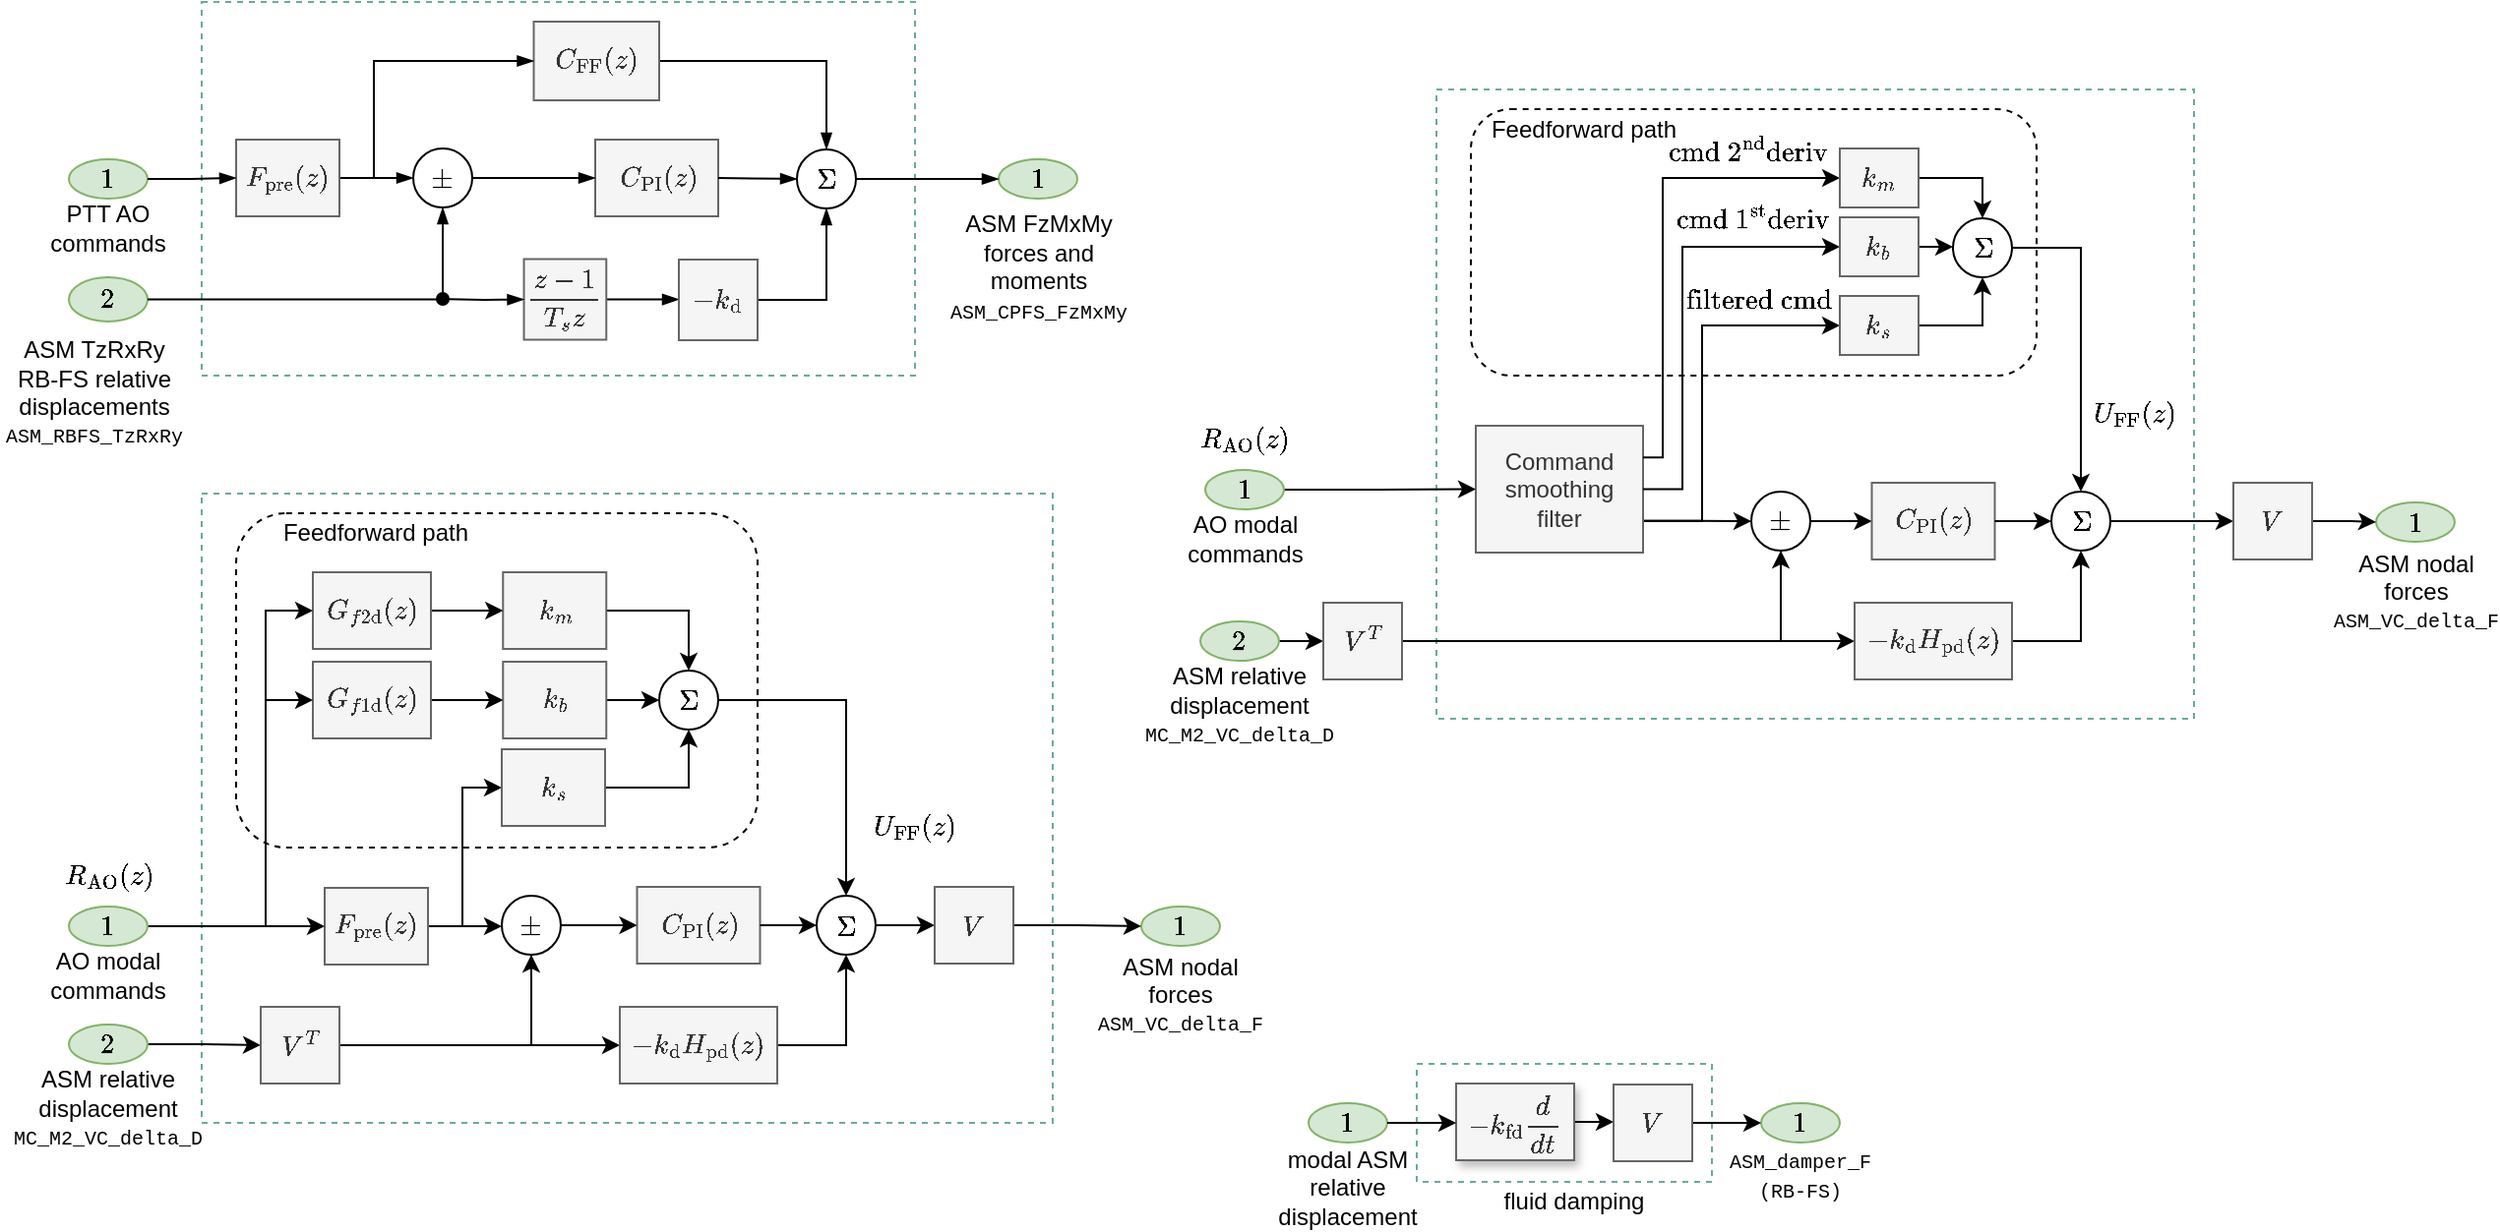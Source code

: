 <mxfile version="16.5.1" type="device"><diagram id="b-5mDJgQmqyxQbu0kHqd" name="Page-1"><mxGraphModel dx="772" dy="566" grid="1" gridSize="10" guides="1" tooltips="1" connect="1" arrows="1" fold="1" page="1" pageScale="1" pageWidth="1100" pageHeight="850" math="1" shadow="0"><root><mxCell id="0"/><mxCell id="1" parent="0"/><mxCell id="mQcq5tPUGiy0TzmkMme5-12" value="" style="rounded=0;whiteSpace=wrap;html=1;dashed=1;strokeColor=#67AB9F;" parent="1" vertex="1"><mxGeometry x="167.5" y="370" width="432.5" height="320" as="geometry"/></mxCell><mxCell id="mQcq5tPUGiy0TzmkMme5-60" value="" style="rounded=1;whiteSpace=wrap;html=1;shadow=0;dashed=1;" parent="1" vertex="1"><mxGeometry x="185" y="380" width="265" height="170" as="geometry"/></mxCell><mxCell id="hl00m3IwfSTUZaWkyXIX-9" value="" style="rounded=0;whiteSpace=wrap;html=1;dashed=1;strokeColor=#67AB9F;" parent="1" vertex="1"><mxGeometry x="785" y="660" width="150" height="60" as="geometry"/></mxCell><mxCell id="Zc-U8is03hyoIV5i8blA-57" value="" style="rounded=0;whiteSpace=wrap;html=1;dashed=1;strokeColor=#67AB9F;" parent="1" vertex="1"><mxGeometry x="167.5" y="120" width="362.5" height="190" as="geometry"/></mxCell><mxCell id="Zc-U8is03hyoIV5i8blA-12" value="$$C_\text{PI}(z)$$" style="rounded=0;whiteSpace=wrap;html=1;align=center;fillColor=#f5f5f5;strokeColor=#666666;fontColor=#333333;shadow=0;" parent="1" vertex="1"><mxGeometry x="367.5" y="190" width="62.5" height="39" as="geometry"/></mxCell><mxCell id="Zc-U8is03hyoIV5i8blA-16" style="edgeStyle=orthogonalEdgeStyle;rounded=0;orthogonalLoop=1;jettySize=auto;html=1;exitX=1;exitY=0.5;exitDx=0;exitDy=0;entryX=0.5;entryY=0;entryDx=0;entryDy=0;endArrow=blockThin;endFill=1;" parent="1" source="Zc-U8is03hyoIV5i8blA-13" target="Zc-U8is03hyoIV5i8blA-14" edge="1"><mxGeometry relative="1" as="geometry"/></mxCell><mxCell id="Zc-U8is03hyoIV5i8blA-13" value="$$C_\text{FF}(z)$$" style="rounded=0;whiteSpace=wrap;html=1;align=center;fillColor=#f5f5f5;strokeColor=#666666;fontColor=#333333;shadow=0;" parent="1" vertex="1"><mxGeometry x="336.25" y="130" width="63.75" height="40" as="geometry"/></mxCell><mxCell id="Zc-U8is03hyoIV5i8blA-14" value="$$\Sigma$$" style="ellipse;whiteSpace=wrap;html=1;aspect=fixed;" parent="1" vertex="1"><mxGeometry x="470" y="195" width="30" height="30" as="geometry"/></mxCell><mxCell id="Zc-U8is03hyoIV5i8blA-15" value="" style="endArrow=blockThin;html=1;exitX=1;exitY=0.5;exitDx=0;exitDy=0;entryX=0;entryY=0.5;entryDx=0;entryDy=0;endFill=1;" parent="1" source="Zc-U8is03hyoIV5i8blA-12" target="Zc-U8is03hyoIV5i8blA-14" edge="1"><mxGeometry width="50" height="50" relative="1" as="geometry"><mxPoint x="295" y="180" as="sourcePoint"/><mxPoint x="345" y="130" as="targetPoint"/></mxGeometry></mxCell><mxCell id="Zc-U8is03hyoIV5i8blA-18" style="edgeStyle=orthogonalEdgeStyle;rounded=0;orthogonalLoop=1;jettySize=auto;html=1;exitX=1;exitY=0.5;exitDx=0;exitDy=0;entryX=0;entryY=0.5;entryDx=0;entryDy=0;endArrow=blockThin;endFill=1;" parent="1" source="Zc-U8is03hyoIV5i8blA-47" target="Zc-U8is03hyoIV5i8blA-31" edge="1"><mxGeometry relative="1" as="geometry"/></mxCell><mxCell id="Zc-U8is03hyoIV5i8blA-24" style="edgeStyle=orthogonalEdgeStyle;rounded=0;orthogonalLoop=1;jettySize=auto;html=1;entryX=0;entryY=0.5;entryDx=0;entryDy=0;endArrow=blockThin;endFill=1;" parent="1" target="Zc-U8is03hyoIV5i8blA-13" edge="1"><mxGeometry relative="1" as="geometry"><mxPoint x="255" y="210" as="sourcePoint"/><Array as="points"><mxPoint x="255" y="150"/></Array></mxGeometry></mxCell><mxCell id="Zc-U8is03hyoIV5i8blA-54" style="edgeStyle=orthogonalEdgeStyle;rounded=0;orthogonalLoop=1;jettySize=auto;html=1;entryX=0;entryY=0.5;entryDx=0;entryDy=0;" parent="1" source="Zc-U8is03hyoIV5i8blA-20" target="Zc-U8is03hyoIV5i8blA-51" edge="1"><mxGeometry relative="1" as="geometry"/></mxCell><mxCell id="Zc-U8is03hyoIV5i8blA-20" value="$$-k_{\text{fd}}\frac{d}{dt}$$" style="rounded=0;whiteSpace=wrap;html=1;align=center;fillColor=#f5f5f5;strokeColor=#666666;fontColor=#333333;shadow=1;" parent="1" vertex="1"><mxGeometry x="805" y="670" width="60" height="39" as="geometry"/></mxCell><mxCell id="Zc-U8is03hyoIV5i8blA-28" value="" style="group" parent="1" vertex="1" connectable="0"><mxGeometry x="95" y="200" width="50" height="45" as="geometry"/></mxCell><mxCell id="Zc-U8is03hyoIV5i8blA-17" value="$$1$$" style="ellipse;whiteSpace=wrap;html=1;fillColor=#d5e8d4;strokeColor=#82b366;" parent="Zc-U8is03hyoIV5i8blA-28" vertex="1"><mxGeometry x="5" width="40" height="20" as="geometry"/></mxCell><mxCell id="Zc-U8is03hyoIV5i8blA-27" value="PTT AO commands" style="text;html=1;strokeColor=none;fillColor=none;align=center;verticalAlign=middle;whiteSpace=wrap;rounded=0;" parent="Zc-U8is03hyoIV5i8blA-28" vertex="1"><mxGeometry x="-15" y="25" width="80" height="20" as="geometry"/></mxCell><mxCell id="Zc-U8is03hyoIV5i8blA-32" value="" style="edgeStyle=orthogonalEdgeStyle;rounded=0;orthogonalLoop=1;jettySize=auto;html=1;endArrow=blockThin;endFill=1;" parent="1" source="Zc-U8is03hyoIV5i8blA-31" target="Zc-U8is03hyoIV5i8blA-12" edge="1"><mxGeometry relative="1" as="geometry"/></mxCell><mxCell id="Zc-U8is03hyoIV5i8blA-31" value="$$\pm$$" style="ellipse;whiteSpace=wrap;html=1;aspect=fixed;" parent="1" vertex="1"><mxGeometry x="275" y="194.5" width="30" height="30" as="geometry"/></mxCell><mxCell id="Zc-U8is03hyoIV5i8blA-38" value="" style="group" parent="1" vertex="1" connectable="0"><mxGeometry x="95" y="260" width="66" height="90" as="geometry"/></mxCell><mxCell id="Zc-U8is03hyoIV5i8blA-19" value="$$2$$" style="ellipse;whiteSpace=wrap;html=1;fillColor=#d5e8d4;strokeColor=#82b366;" parent="Zc-U8is03hyoIV5i8blA-38" vertex="1"><mxGeometry x="5" width="40" height="22.5" as="geometry"/></mxCell><mxCell id="Zc-U8is03hyoIV5i8blA-30" value="ASM TzRxRy RB-FS relative displacements&lt;br&gt;&lt;font face=&quot;courier new&quot;&gt;&lt;span style=&quot;font-size: 10px&quot;&gt;ASM_RBFS_TzRxRy&lt;/span&gt;&lt;/font&gt;" style="text;html=1;strokeColor=none;fillColor=none;align=center;verticalAlign=middle;whiteSpace=wrap;rounded=0;" parent="Zc-U8is03hyoIV5i8blA-38" vertex="1"><mxGeometry x="-30" y="28.69" width="96" height="61.31" as="geometry"/></mxCell><mxCell id="Zc-U8is03hyoIV5i8blA-39" value="" style="group" parent="1" vertex="1" connectable="0"><mxGeometry x="567.5" y="200" width="70" height="60" as="geometry"/></mxCell><mxCell id="Zc-U8is03hyoIV5i8blA-40" value="$$1$$" style="ellipse;whiteSpace=wrap;html=1;fillColor=#d5e8d4;strokeColor=#82b366;" parent="Zc-U8is03hyoIV5i8blA-39" vertex="1"><mxGeometry x="5" width="40" height="20" as="geometry"/></mxCell><mxCell id="Zc-U8is03hyoIV5i8blA-41" value="ASM FzMxMy forces and moments&lt;br&gt;&lt;span style=&quot;font-family: &amp;#34;courier new&amp;#34; ; font-size: 10px&quot;&gt;ASM_CPFS_FzMxMy&lt;br&gt;&lt;/span&gt;" style="text;html=1;strokeColor=none;fillColor=none;align=center;verticalAlign=middle;whiteSpace=wrap;rounded=0;" parent="Zc-U8is03hyoIV5i8blA-39" vertex="1"><mxGeometry x="-10" y="40" width="70" height="30" as="geometry"/></mxCell><mxCell id="Zc-U8is03hyoIV5i8blA-42" value="" style="group" parent="1" vertex="1" connectable="0"><mxGeometry x="955" y="680" width="50" height="45.5" as="geometry"/></mxCell><mxCell id="Zc-U8is03hyoIV5i8blA-43" value="$$1$$" style="ellipse;whiteSpace=wrap;html=1;fillColor=#d5e8d4;strokeColor=#82b366;" parent="Zc-U8is03hyoIV5i8blA-42" vertex="1"><mxGeometry x="5" width="40" height="20" as="geometry"/></mxCell><mxCell id="Zc-U8is03hyoIV5i8blA-44" value="&lt;span style=&quot;font-family: &amp;#34;courier new&amp;#34; ; font-size: 10px&quot;&gt;ASM_damper_F&lt;br&gt;(RB-FS)&lt;/span&gt;" style="text;html=1;strokeColor=none;fillColor=none;align=center;verticalAlign=middle;whiteSpace=wrap;rounded=0;" parent="Zc-U8is03hyoIV5i8blA-42" vertex="1"><mxGeometry y="25.5" width="50" height="20" as="geometry"/></mxCell><mxCell id="Zc-U8is03hyoIV5i8blA-47" value="$$F_\text{pre}(z)$$" style="rounded=0;whiteSpace=wrap;html=1;align=center;fillColor=#f5f5f5;strokeColor=#666666;fontColor=#333333;" parent="1" vertex="1"><mxGeometry x="185" y="190" width="52.5" height="39" as="geometry"/></mxCell><mxCell id="Zc-U8is03hyoIV5i8blA-48" style="edgeStyle=orthogonalEdgeStyle;rounded=0;orthogonalLoop=1;jettySize=auto;html=1;exitX=1;exitY=0.5;exitDx=0;exitDy=0;entryX=0;entryY=0.5;entryDx=0;entryDy=0;endArrow=blockThin;endFill=1;" parent="1" source="Zc-U8is03hyoIV5i8blA-17" target="Zc-U8is03hyoIV5i8blA-47" edge="1"><mxGeometry relative="1" as="geometry"><mxPoint x="170" y="210" as="sourcePoint"/><mxPoint x="275" y="209.5" as="targetPoint"/></mxGeometry></mxCell><mxCell id="Zc-U8is03hyoIV5i8blA-53" style="edgeStyle=orthogonalEdgeStyle;rounded=0;orthogonalLoop=1;jettySize=auto;html=1;entryX=0;entryY=0.5;entryDx=0;entryDy=0;exitX=1;exitY=0.5;exitDx=0;exitDy=0;endArrow=blockThin;endFill=1;" parent="1" source="Zc-U8is03hyoIV5i8blA-14" target="Zc-U8is03hyoIV5i8blA-40" edge="1"><mxGeometry relative="1" as="geometry"><mxPoint x="530" y="209.5" as="sourcePoint"/></mxGeometry></mxCell><mxCell id="Zc-U8is03hyoIV5i8blA-55" style="edgeStyle=orthogonalEdgeStyle;rounded=0;orthogonalLoop=1;jettySize=auto;html=1;exitX=1;exitY=0.5;exitDx=0;exitDy=0;entryX=0;entryY=0.5;entryDx=0;entryDy=0;" parent="1" source="Zc-U8is03hyoIV5i8blA-51" target="Zc-U8is03hyoIV5i8blA-43" edge="1"><mxGeometry relative="1" as="geometry"/></mxCell><mxCell id="Zc-U8is03hyoIV5i8blA-51" value="$$V$$" style="rounded=0;whiteSpace=wrap;html=1;align=center;fillColor=#f5f5f5;strokeColor=#666666;fontColor=#333333;" parent="1" vertex="1"><mxGeometry x="885" y="670.5" width="40" height="39" as="geometry"/></mxCell><mxCell id="Zc-U8is03hyoIV5i8blA-56" value="fluid damping" style="text;html=1;strokeColor=none;fillColor=none;align=center;verticalAlign=middle;whiteSpace=wrap;rounded=0;" parent="1" vertex="1"><mxGeometry x="825" y="720" width="80" height="20" as="geometry"/></mxCell><mxCell id="hl00m3IwfSTUZaWkyXIX-11" value="" style="group" parent="1" vertex="1" connectable="0"><mxGeometry x="725" y="680" width="65" height="60" as="geometry"/></mxCell><mxCell id="hl00m3IwfSTUZaWkyXIX-12" value="$$1$$" style="ellipse;whiteSpace=wrap;html=1;fillColor=#d5e8d4;strokeColor=#82b366;" parent="hl00m3IwfSTUZaWkyXIX-11" vertex="1"><mxGeometry x="5" width="40" height="20" as="geometry"/></mxCell><mxCell id="hl00m3IwfSTUZaWkyXIX-13" value="modal ASM relative displacement" style="text;html=1;strokeColor=none;fillColor=none;align=center;verticalAlign=middle;whiteSpace=wrap;rounded=0;" parent="hl00m3IwfSTUZaWkyXIX-11" vertex="1"><mxGeometry x="-15" y="25.5" width="80" height="34.5" as="geometry"/></mxCell><mxCell id="hl00m3IwfSTUZaWkyXIX-14" style="edgeStyle=orthogonalEdgeStyle;rounded=0;orthogonalLoop=1;jettySize=auto;html=1;exitX=1;exitY=0.5;exitDx=0;exitDy=0;entryX=0;entryY=0.5;entryDx=0;entryDy=0;" parent="1" source="hl00m3IwfSTUZaWkyXIX-12" target="Zc-U8is03hyoIV5i8blA-20" edge="1"><mxGeometry relative="1" as="geometry"/></mxCell><mxCell id="mQcq5tPUGiy0TzmkMme5-3" style="edgeStyle=orthogonalEdgeStyle;rounded=0;orthogonalLoop=1;jettySize=auto;html=1;entryX=0.5;entryY=1;entryDx=0;entryDy=0;endArrow=blockThin;endFill=1;" parent="1" source="Zc-U8is03hyoIV5i8blA-19" target="Zc-U8is03hyoIV5i8blA-31" edge="1"><mxGeometry relative="1" as="geometry"><mxPoint x="237.5" y="270.5" as="sourcePoint"/></mxGeometry></mxCell><mxCell id="mQcq5tPUGiy0TzmkMme5-6" style="edgeStyle=orthogonalEdgeStyle;rounded=0;orthogonalLoop=1;jettySize=auto;html=1;entryX=0.5;entryY=1;entryDx=0;entryDy=0;endArrow=blockThin;endFill=1;exitX=1;exitY=0.5;exitDx=0;exitDy=0;" parent="1" source="xa5ZzRYlN9V8w01FmXzv-3" target="Zc-U8is03hyoIV5i8blA-14" edge="1"><mxGeometry relative="1" as="geometry"><mxPoint x="430" y="271" as="sourcePoint"/></mxGeometry></mxCell><mxCell id="xa5ZzRYlN9V8w01FmXzv-6" style="edgeStyle=orthogonalEdgeStyle;rounded=0;orthogonalLoop=1;jettySize=auto;html=1;exitX=1;exitY=0.5;exitDx=0;exitDy=0;entryX=0;entryY=0.5;entryDx=0;entryDy=0;endArrow=blockThin;endFill=1;" parent="1" source="mQcq5tPUGiy0TzmkMme5-9" target="xa5ZzRYlN9V8w01FmXzv-3" edge="1"><mxGeometry relative="1" as="geometry"/></mxCell><mxCell id="mQcq5tPUGiy0TzmkMme5-9" value="$$\frac{z-1}{T_{s}z}$$" style="rounded=0;whiteSpace=wrap;html=1;align=center;fillColor=#f5f5f5;strokeColor=#666666;fontColor=#333333;" parent="1" vertex="1"><mxGeometry x="331.26" y="250.75" width="41.87" height="41" as="geometry"/></mxCell><mxCell id="mQcq5tPUGiy0TzmkMme5-13" value="$$C_\text{PI}(z)$$" style="rounded=0;whiteSpace=wrap;html=1;align=center;fillColor=#f5f5f5;strokeColor=#666666;fontColor=#333333;shadow=0;" parent="1" vertex="1"><mxGeometry x="388.75" y="570" width="62.5" height="39" as="geometry"/></mxCell><mxCell id="mQcq5tPUGiy0TzmkMme5-14" style="edgeStyle=orthogonalEdgeStyle;rounded=0;orthogonalLoop=1;jettySize=auto;html=1;exitX=1;exitY=0.5;exitDx=0;exitDy=0;entryX=0.5;entryY=1;entryDx=0;entryDy=0;" parent="1" source="mQcq5tPUGiy0TzmkMme5-44" target="mQcq5tPUGiy0TzmkMme5-42" edge="1"><mxGeometry relative="1" as="geometry"><mxPoint x="365" y="530" as="sourcePoint"/></mxGeometry></mxCell><mxCell id="mQcq5tPUGiy0TzmkMme5-16" value="" style="edgeStyle=orthogonalEdgeStyle;rounded=0;orthogonalLoop=1;jettySize=auto;html=1;" parent="1" source="mQcq5tPUGiy0TzmkMme5-17" target="mQcq5tPUGiy0TzmkMme5-37" edge="1"><mxGeometry relative="1" as="geometry"/></mxCell><mxCell id="mQcq5tPUGiy0TzmkMme5-17" value="$$\Sigma$$" style="ellipse;whiteSpace=wrap;html=1;aspect=fixed;" parent="1" vertex="1"><mxGeometry x="480" y="574.5" width="30" height="30" as="geometry"/></mxCell><mxCell id="mQcq5tPUGiy0TzmkMme5-18" value="" style="endArrow=classic;html=1;exitX=1;exitY=0.5;exitDx=0;exitDy=0;entryX=0;entryY=0.5;entryDx=0;entryDy=0;" parent="1" source="mQcq5tPUGiy0TzmkMme5-13" target="mQcq5tPUGiy0TzmkMme5-17" edge="1"><mxGeometry width="50" height="50" relative="1" as="geometry"><mxPoint x="295" y="560" as="sourcePoint"/><mxPoint x="345" y="510" as="targetPoint"/></mxGeometry></mxCell><mxCell id="mQcq5tPUGiy0TzmkMme5-19" style="edgeStyle=orthogonalEdgeStyle;rounded=0;orthogonalLoop=1;jettySize=auto;html=1;exitX=1;exitY=0.5;exitDx=0;exitDy=0;entryX=0;entryY=0.5;entryDx=0;entryDy=0;" parent="1" source="mQcq5tPUGiy0TzmkMme5-34" target="mQcq5tPUGiy0TzmkMme5-27" edge="1"><mxGeometry relative="1" as="geometry"/></mxCell><mxCell id="mQcq5tPUGiy0TzmkMme5-21" style="edgeStyle=orthogonalEdgeStyle;rounded=0;orthogonalLoop=1;jettySize=auto;html=1;exitX=1;exitY=0.5;exitDx=0;exitDy=0;entryX=0;entryY=0.5;entryDx=0;entryDy=0;" parent="1" source="mQcq5tPUGiy0TzmkMme5-29" target="mQcq5tPUGiy0TzmkMme5-39" edge="1"><mxGeometry relative="1" as="geometry"><mxPoint x="290" y="671" as="sourcePoint"/><mxPoint x="187.5" y="650" as="targetPoint"/></mxGeometry></mxCell><mxCell id="mQcq5tPUGiy0TzmkMme5-25" value="" style="edgeStyle=orthogonalEdgeStyle;rounded=0;orthogonalLoop=1;jettySize=auto;html=1;" parent="1" source="mQcq5tPUGiy0TzmkMme5-27" target="mQcq5tPUGiy0TzmkMme5-13" edge="1"><mxGeometry relative="1" as="geometry"/></mxCell><mxCell id="mQcq5tPUGiy0TzmkMme5-26" style="edgeStyle=orthogonalEdgeStyle;rounded=0;orthogonalLoop=1;jettySize=auto;html=1;entryX=0;entryY=0.5;entryDx=0;entryDy=0;exitX=0.5;exitY=1;exitDx=0;exitDy=0;" parent="1" source="mQcq5tPUGiy0TzmkMme5-27" target="mQcq5tPUGiy0TzmkMme5-41" edge="1"><mxGeometry relative="1" as="geometry"><mxPoint x="290.5" y="651" as="sourcePoint"/></mxGeometry></mxCell><mxCell id="mQcq5tPUGiy0TzmkMme5-27" value="$$\pm$$" style="ellipse;whiteSpace=wrap;html=1;aspect=fixed;" parent="1" vertex="1"><mxGeometry x="320" y="574.5" width="30" height="30" as="geometry"/></mxCell><mxCell id="mQcq5tPUGiy0TzmkMme5-28" value="" style="group" parent="1" vertex="1" connectable="0"><mxGeometry x="95" y="640" width="65" height="60" as="geometry"/></mxCell><mxCell id="mQcq5tPUGiy0TzmkMme5-29" value="$$2$$" style="ellipse;whiteSpace=wrap;html=1;fillColor=#d5e8d4;strokeColor=#82b366;" parent="mQcq5tPUGiy0TzmkMme5-28" vertex="1"><mxGeometry x="5" width="40" height="20" as="geometry"/></mxCell><mxCell id="mQcq5tPUGiy0TzmkMme5-30" value="ASM relative displacement&lt;br&gt;&lt;font face=&quot;courier new&quot;&gt;&lt;span style=&quot;font-size: 10px&quot;&gt;MC_M2_VC_delta_D&lt;/span&gt;&lt;/font&gt;" style="text;html=1;strokeColor=none;fillColor=none;align=center;verticalAlign=middle;whiteSpace=wrap;rounded=0;" parent="mQcq5tPUGiy0TzmkMme5-28" vertex="1"><mxGeometry x="-15" y="25.5" width="80" height="34.5" as="geometry"/></mxCell><mxCell id="mQcq5tPUGiy0TzmkMme5-31" value="" style="group" parent="1" vertex="1" connectable="0"><mxGeometry x="640" y="580" width="50" height="60" as="geometry"/></mxCell><mxCell id="mQcq5tPUGiy0TzmkMme5-32" value="$$1$$" style="ellipse;whiteSpace=wrap;html=1;fillColor=#d5e8d4;strokeColor=#82b366;" parent="mQcq5tPUGiy0TzmkMme5-31" vertex="1"><mxGeometry x="5" width="40" height="20" as="geometry"/></mxCell><mxCell id="mQcq5tPUGiy0TzmkMme5-33" value="ASM nodal forces&lt;br&gt;&lt;span style=&quot;font-family: &amp;#34;courier new&amp;#34; ; font-size: 10px&quot;&gt;ASM_VC_delta_F&lt;br&gt;&lt;/span&gt;" style="text;html=1;strokeColor=none;fillColor=none;align=center;verticalAlign=middle;whiteSpace=wrap;rounded=0;" parent="mQcq5tPUGiy0TzmkMme5-31" vertex="1"><mxGeometry y="30" width="50" height="30" as="geometry"/></mxCell><mxCell id="mQcq5tPUGiy0TzmkMme5-61" style="edgeStyle=orthogonalEdgeStyle;rounded=0;orthogonalLoop=1;jettySize=auto;html=1;exitX=1;exitY=0.5;exitDx=0;exitDy=0;entryX=0;entryY=0.5;entryDx=0;entryDy=0;" parent="1" source="mQcq5tPUGiy0TzmkMme5-34" target="mQcq5tPUGiy0TzmkMme5-44" edge="1"><mxGeometry relative="1" as="geometry"><Array as="points"><mxPoint x="300" y="590"/><mxPoint x="300" y="520"/></Array></mxGeometry></mxCell><mxCell id="mQcq5tPUGiy0TzmkMme5-34" value="$$F_\text{pre}(z)$$" style="rounded=0;whiteSpace=wrap;html=1;align=center;fillColor=#f5f5f5;strokeColor=#666666;fontColor=#333333;" parent="1" vertex="1"><mxGeometry x="230" y="570.5" width="52.5" height="39" as="geometry"/></mxCell><mxCell id="mQcq5tPUGiy0TzmkMme5-35" style="edgeStyle=orthogonalEdgeStyle;rounded=0;orthogonalLoop=1;jettySize=auto;html=1;exitX=1;exitY=0.5;exitDx=0;exitDy=0;entryX=0;entryY=0.5;entryDx=0;entryDy=0;" parent="1" source="mQcq5tPUGiy0TzmkMme5-23" target="mQcq5tPUGiy0TzmkMme5-34" edge="1"><mxGeometry relative="1" as="geometry"><mxPoint x="170" y="590" as="sourcePoint"/><mxPoint x="275" y="589.5" as="targetPoint"/></mxGeometry></mxCell><mxCell id="mQcq5tPUGiy0TzmkMme5-36" style="edgeStyle=orthogonalEdgeStyle;rounded=0;orthogonalLoop=1;jettySize=auto;html=1;entryX=0;entryY=0.5;entryDx=0;entryDy=0;" parent="1" source="mQcq5tPUGiy0TzmkMme5-37" target="mQcq5tPUGiy0TzmkMme5-32" edge="1"><mxGeometry relative="1" as="geometry"/></mxCell><mxCell id="mQcq5tPUGiy0TzmkMme5-37" value="$$V$$" style="rounded=0;whiteSpace=wrap;html=1;align=center;fillColor=#f5f5f5;strokeColor=#666666;fontColor=#333333;" parent="1" vertex="1"><mxGeometry x="540" y="570" width="40" height="39" as="geometry"/></mxCell><mxCell id="mQcq5tPUGiy0TzmkMme5-38" style="edgeStyle=orthogonalEdgeStyle;rounded=0;orthogonalLoop=1;jettySize=auto;html=1;exitX=1;exitY=0.5;exitDx=0;exitDy=0;entryX=0.5;entryY=1;entryDx=0;entryDy=0;" parent="1" source="mQcq5tPUGiy0TzmkMme5-39" target="mQcq5tPUGiy0TzmkMme5-27" edge="1"><mxGeometry relative="1" as="geometry"/></mxCell><mxCell id="mQcq5tPUGiy0TzmkMme5-39" value="$$V^T$$" style="rounded=0;whiteSpace=wrap;html=1;align=center;fillColor=#f5f5f5;strokeColor=#666666;fontColor=#333333;" parent="1" vertex="1"><mxGeometry x="197.5" y="631" width="40" height="39" as="geometry"/></mxCell><mxCell id="mQcq5tPUGiy0TzmkMme5-40" style="edgeStyle=orthogonalEdgeStyle;rounded=0;orthogonalLoop=1;jettySize=auto;html=1;exitX=1;exitY=0.5;exitDx=0;exitDy=0;entryX=0.5;entryY=1;entryDx=0;entryDy=0;" parent="1" source="mQcq5tPUGiy0TzmkMme5-41" target="mQcq5tPUGiy0TzmkMme5-17" edge="1"><mxGeometry relative="1" as="geometry"><mxPoint x="395" y="649.5" as="sourcePoint"/></mxGeometry></mxCell><mxCell id="mQcq5tPUGiy0TzmkMme5-41" value="$$-k_{\text{d}}H_\text{pd}(z)$$" style="rounded=0;whiteSpace=wrap;html=1;align=center;fillColor=#f5f5f5;strokeColor=#666666;fontColor=#333333;" parent="1" vertex="1"><mxGeometry x="380" y="631" width="80" height="39" as="geometry"/></mxCell><mxCell id="mQcq5tPUGiy0TzmkMme5-54" style="edgeStyle=orthogonalEdgeStyle;rounded=0;orthogonalLoop=1;jettySize=auto;html=1;exitX=1;exitY=0.5;exitDx=0;exitDy=0;entryX=0.5;entryY=0;entryDx=0;entryDy=0;" parent="1" source="mQcq5tPUGiy0TzmkMme5-42" target="mQcq5tPUGiy0TzmkMme5-17" edge="1"><mxGeometry relative="1" as="geometry"/></mxCell><mxCell id="mQcq5tPUGiy0TzmkMme5-42" value="$$\Sigma$$" style="ellipse;whiteSpace=wrap;html=1;aspect=fixed;" parent="1" vertex="1"><mxGeometry x="400" y="460" width="30" height="30" as="geometry"/></mxCell><mxCell id="mQcq5tPUGiy0TzmkMme5-44" value="$$k_s$$" style="rounded=0;whiteSpace=wrap;html=1;align=center;fillColor=#f5f5f5;strokeColor=#666666;fontColor=#333333;" parent="1" vertex="1"><mxGeometry x="320" y="500" width="52.5" height="39" as="geometry"/></mxCell><mxCell id="mQcq5tPUGiy0TzmkMme5-50" style="edgeStyle=orthogonalEdgeStyle;rounded=0;orthogonalLoop=1;jettySize=auto;html=1;exitX=1;exitY=0.5;exitDx=0;exitDy=0;" parent="1" source="mQcq5tPUGiy0TzmkMme5-46" target="mQcq5tPUGiy0TzmkMme5-42" edge="1"><mxGeometry relative="1" as="geometry"/></mxCell><mxCell id="mQcq5tPUGiy0TzmkMme5-46" value="$$k_b$$" style="rounded=0;whiteSpace=wrap;html=1;align=center;fillColor=#f5f5f5;strokeColor=#666666;fontColor=#333333;" parent="1" vertex="1"><mxGeometry x="320.63" y="455.5" width="52.5" height="39" as="geometry"/></mxCell><mxCell id="mQcq5tPUGiy0TzmkMme5-51" style="edgeStyle=orthogonalEdgeStyle;rounded=0;orthogonalLoop=1;jettySize=auto;html=1;exitX=1;exitY=0.5;exitDx=0;exitDy=0;entryX=0.5;entryY=0;entryDx=0;entryDy=0;" parent="1" source="mQcq5tPUGiy0TzmkMme5-47" target="mQcq5tPUGiy0TzmkMme5-42" edge="1"><mxGeometry relative="1" as="geometry"/></mxCell><mxCell id="mQcq5tPUGiy0TzmkMme5-47" value="$$k_m$$" style="rounded=0;whiteSpace=wrap;html=1;align=center;fillColor=#f5f5f5;strokeColor=#666666;fontColor=#333333;" parent="1" vertex="1"><mxGeometry x="320.63" y="410" width="52.5" height="39" as="geometry"/></mxCell><mxCell id="mQcq5tPUGiy0TzmkMme5-59" style="edgeStyle=orthogonalEdgeStyle;rounded=0;orthogonalLoop=1;jettySize=auto;html=1;exitX=1;exitY=0.5;exitDx=0;exitDy=0;entryX=0;entryY=0.5;entryDx=0;entryDy=0;" parent="1" source="mQcq5tPUGiy0TzmkMme5-48" target="mQcq5tPUGiy0TzmkMme5-47" edge="1"><mxGeometry relative="1" as="geometry"/></mxCell><mxCell id="mQcq5tPUGiy0TzmkMme5-48" value="$$G_{f\text{2d}}(z)$$" style="rounded=0;whiteSpace=wrap;html=1;align=center;fillColor=#f5f5f5;strokeColor=#666666;fontColor=#333333;" parent="1" vertex="1"><mxGeometry x="224" y="410" width="60" height="39" as="geometry"/></mxCell><mxCell id="mQcq5tPUGiy0TzmkMme5-52" style="edgeStyle=orthogonalEdgeStyle;rounded=0;orthogonalLoop=1;jettySize=auto;html=1;exitX=1;exitY=0.5;exitDx=0;exitDy=0;entryX=0;entryY=0.5;entryDx=0;entryDy=0;" parent="1" source="mQcq5tPUGiy0TzmkMme5-49" target="mQcq5tPUGiy0TzmkMme5-46" edge="1"><mxGeometry relative="1" as="geometry"/></mxCell><mxCell id="mQcq5tPUGiy0TzmkMme5-49" value="$$G_{f\text{1d}}(z)$$" style="rounded=0;whiteSpace=wrap;html=1;align=center;fillColor=#f5f5f5;strokeColor=#666666;fontColor=#333333;" parent="1" vertex="1"><mxGeometry x="224" y="455.5" width="60" height="39" as="geometry"/></mxCell><mxCell id="mQcq5tPUGiy0TzmkMme5-55" style="edgeStyle=orthogonalEdgeStyle;rounded=0;orthogonalLoop=1;jettySize=auto;html=1;exitX=1;exitY=0.5;exitDx=0;exitDy=0;entryX=0;entryY=0.5;entryDx=0;entryDy=0;" parent="1" source="mQcq5tPUGiy0TzmkMme5-23" target="mQcq5tPUGiy0TzmkMme5-48" edge="1"><mxGeometry relative="1" as="geometry"><Array as="points"><mxPoint x="200" y="590"/><mxPoint x="200" y="430"/></Array></mxGeometry></mxCell><mxCell id="mQcq5tPUGiy0TzmkMme5-56" style="edgeStyle=orthogonalEdgeStyle;rounded=0;orthogonalLoop=1;jettySize=auto;html=1;exitX=1;exitY=0.5;exitDx=0;exitDy=0;entryX=0;entryY=0.5;entryDx=0;entryDy=0;" parent="1" source="mQcq5tPUGiy0TzmkMme5-23" target="mQcq5tPUGiy0TzmkMme5-49" edge="1"><mxGeometry relative="1" as="geometry"><Array as="points"><mxPoint x="200" y="590"/><mxPoint x="200" y="475"/></Array></mxGeometry></mxCell><mxCell id="mQcq5tPUGiy0TzmkMme5-62" value="Feedforward path" style="text;html=1;strokeColor=none;fillColor=none;align=center;verticalAlign=middle;whiteSpace=wrap;rounded=0;shadow=0;dashed=1;" parent="1" vertex="1"><mxGeometry x="201.25" y="380" width="110" height="20" as="geometry"/></mxCell><mxCell id="mQcq5tPUGiy0TzmkMme5-64" value="" style="group" parent="1" vertex="1" connectable="0"><mxGeometry x="92.5" y="554.5" width="55" height="70.5" as="geometry"/></mxCell><mxCell id="mQcq5tPUGiy0TzmkMme5-22" value="" style="group" parent="mQcq5tPUGiy0TzmkMme5-64" vertex="1" connectable="0"><mxGeometry x="2.5" y="25.5" width="50" height="45" as="geometry"/></mxCell><mxCell id="mQcq5tPUGiy0TzmkMme5-23" value="$$1$$" style="ellipse;whiteSpace=wrap;html=1;fillColor=#d5e8d4;strokeColor=#82b366;" parent="mQcq5tPUGiy0TzmkMme5-22" vertex="1"><mxGeometry x="5" width="40" height="20" as="geometry"/></mxCell><mxCell id="mQcq5tPUGiy0TzmkMme5-24" value="AO modal commands&lt;br&gt;" style="text;html=1;strokeColor=none;fillColor=none;align=center;verticalAlign=middle;whiteSpace=wrap;rounded=0;" parent="mQcq5tPUGiy0TzmkMme5-22" vertex="1"><mxGeometry x="-15" y="25" width="80" height="20" as="geometry"/></mxCell><mxCell id="mQcq5tPUGiy0TzmkMme5-63" value="$$R_\text{AO}(z)$$" style="text;html=1;strokeColor=none;fillColor=none;align=center;verticalAlign=middle;whiteSpace=wrap;rounded=0;shadow=0;dashed=1;" parent="mQcq5tPUGiy0TzmkMme5-64" vertex="1"><mxGeometry width="55" height="20" as="geometry"/></mxCell><mxCell id="mQcq5tPUGiy0TzmkMme5-65" value="$$U_\text{FF}(z)$$" style="text;html=1;strokeColor=none;fillColor=none;align=center;verticalAlign=middle;whiteSpace=wrap;rounded=0;shadow=0;dashed=1;" parent="1" vertex="1"><mxGeometry x="500" y="530" width="60" height="20" as="geometry"/></mxCell><mxCell id="Iv5WlH7wgBzSyEXtCwrb-1" value="" style="rounded=0;whiteSpace=wrap;html=1;dashed=1;strokeColor=#67AB9F;" parent="1" vertex="1"><mxGeometry x="795" y="164.5" width="385" height="320" as="geometry"/></mxCell><mxCell id="Iv5WlH7wgBzSyEXtCwrb-2" value="" style="rounded=1;whiteSpace=wrap;html=1;shadow=0;dashed=1;" parent="1" vertex="1"><mxGeometry x="812.5" y="174.5" width="287.5" height="135.5" as="geometry"/></mxCell><mxCell id="Iv5WlH7wgBzSyEXtCwrb-3" value="$$C_\text{PI}(z)$$" style="rounded=0;whiteSpace=wrap;html=1;align=center;fillColor=#f5f5f5;strokeColor=#666666;fontColor=#333333;shadow=0;" parent="1" vertex="1"><mxGeometry x="1016.25" y="364.5" width="62.5" height="39" as="geometry"/></mxCell><mxCell id="Iv5WlH7wgBzSyEXtCwrb-4" style="edgeStyle=orthogonalEdgeStyle;rounded=0;orthogonalLoop=1;jettySize=auto;html=1;exitX=1;exitY=0.5;exitDx=0;exitDy=0;entryX=0.5;entryY=1;entryDx=0;entryDy=0;" parent="1" source="Iv5WlH7wgBzSyEXtCwrb-30" target="Iv5WlH7wgBzSyEXtCwrb-29" edge="1"><mxGeometry relative="1" as="geometry"><mxPoint x="1023.75" y="299.5" as="sourcePoint"/></mxGeometry></mxCell><mxCell id="Iv5WlH7wgBzSyEXtCwrb-5" value="" style="edgeStyle=orthogonalEdgeStyle;rounded=0;orthogonalLoop=1;jettySize=auto;html=1;" parent="1" source="Iv5WlH7wgBzSyEXtCwrb-6" target="Iv5WlH7wgBzSyEXtCwrb-23" edge="1"><mxGeometry relative="1" as="geometry"/></mxCell><mxCell id="Iv5WlH7wgBzSyEXtCwrb-6" value="$$\Sigma$$" style="ellipse;whiteSpace=wrap;html=1;aspect=fixed;" parent="1" vertex="1"><mxGeometry x="1107.5" y="369" width="30" height="30" as="geometry"/></mxCell><mxCell id="Iv5WlH7wgBzSyEXtCwrb-7" value="" style="endArrow=classic;html=1;exitX=1;exitY=0.5;exitDx=0;exitDy=0;entryX=0;entryY=0.5;entryDx=0;entryDy=0;" parent="1" source="Iv5WlH7wgBzSyEXtCwrb-3" target="Iv5WlH7wgBzSyEXtCwrb-6" edge="1"><mxGeometry width="50" height="50" relative="1" as="geometry"><mxPoint x="922.5" y="354.5" as="sourcePoint"/><mxPoint x="972.5" y="304.5" as="targetPoint"/></mxGeometry></mxCell><mxCell id="Iv5WlH7wgBzSyEXtCwrb-8" style="edgeStyle=orthogonalEdgeStyle;rounded=0;orthogonalLoop=1;jettySize=auto;html=1;exitX=1;exitY=0.75;exitDx=0;exitDy=0;entryX=0;entryY=0.5;entryDx=0;entryDy=0;" parent="1" source="Iv5WlH7wgBzSyEXtCwrb-20" target="Iv5WlH7wgBzSyEXtCwrb-12" edge="1"><mxGeometry relative="1" as="geometry"/></mxCell><mxCell id="Iv5WlH7wgBzSyEXtCwrb-9" style="edgeStyle=orthogonalEdgeStyle;rounded=0;orthogonalLoop=1;jettySize=auto;html=1;exitX=1;exitY=0.5;exitDx=0;exitDy=0;entryX=0;entryY=0.5;entryDx=0;entryDy=0;" parent="1" source="Iv5WlH7wgBzSyEXtCwrb-14" target="Iv5WlH7wgBzSyEXtCwrb-25" edge="1"><mxGeometry relative="1" as="geometry"><mxPoint x="917.5" y="465.5" as="sourcePoint"/><mxPoint x="815" y="444.5" as="targetPoint"/></mxGeometry></mxCell><mxCell id="Iv5WlH7wgBzSyEXtCwrb-10" value="" style="edgeStyle=orthogonalEdgeStyle;rounded=0;orthogonalLoop=1;jettySize=auto;html=1;" parent="1" source="Iv5WlH7wgBzSyEXtCwrb-12" target="Iv5WlH7wgBzSyEXtCwrb-3" edge="1"><mxGeometry relative="1" as="geometry"/></mxCell><mxCell id="Iv5WlH7wgBzSyEXtCwrb-11" style="edgeStyle=orthogonalEdgeStyle;rounded=0;orthogonalLoop=1;jettySize=auto;html=1;entryX=0;entryY=0.5;entryDx=0;entryDy=0;exitX=0.5;exitY=1;exitDx=0;exitDy=0;" parent="1" source="Iv5WlH7wgBzSyEXtCwrb-12" target="Iv5WlH7wgBzSyEXtCwrb-27" edge="1"><mxGeometry relative="1" as="geometry"><mxPoint x="918" y="445.5" as="sourcePoint"/></mxGeometry></mxCell><mxCell id="Iv5WlH7wgBzSyEXtCwrb-12" value="$$\pm$$" style="ellipse;whiteSpace=wrap;html=1;aspect=fixed;" parent="1" vertex="1"><mxGeometry x="955" y="369" width="30" height="30" as="geometry"/></mxCell><mxCell id="Iv5WlH7wgBzSyEXtCwrb-13" value="" style="group" parent="1" vertex="1" connectable="0"><mxGeometry x="670" y="435" width="65" height="60" as="geometry"/></mxCell><mxCell id="Iv5WlH7wgBzSyEXtCwrb-14" value="$$2$$" style="ellipse;whiteSpace=wrap;html=1;fillColor=#d5e8d4;strokeColor=#82b366;" parent="Iv5WlH7wgBzSyEXtCwrb-13" vertex="1"><mxGeometry x="5" width="40" height="20" as="geometry"/></mxCell><mxCell id="Iv5WlH7wgBzSyEXtCwrb-15" value="ASM relative displacement&lt;br&gt;&lt;font face=&quot;courier new&quot;&gt;&lt;span style=&quot;font-size: 10px&quot;&gt;MC_M2_VC_delta_D&lt;/span&gt;&lt;/font&gt;" style="text;html=1;strokeColor=none;fillColor=none;align=center;verticalAlign=middle;whiteSpace=wrap;rounded=0;" parent="Iv5WlH7wgBzSyEXtCwrb-13" vertex="1"><mxGeometry x="-15" y="25.5" width="80" height="34.5" as="geometry"/></mxCell><mxCell id="Iv5WlH7wgBzSyEXtCwrb-16" value="" style="group" parent="1" vertex="1" connectable="0"><mxGeometry x="1267.5" y="374.5" width="50" height="60" as="geometry"/></mxCell><mxCell id="Iv5WlH7wgBzSyEXtCwrb-17" value="$$1$$" style="ellipse;whiteSpace=wrap;html=1;fillColor=#d5e8d4;strokeColor=#82b366;" parent="Iv5WlH7wgBzSyEXtCwrb-16" vertex="1"><mxGeometry x="5" width="40" height="20" as="geometry"/></mxCell><mxCell id="Iv5WlH7wgBzSyEXtCwrb-18" value="ASM nodal forces&lt;br&gt;&lt;span style=&quot;font-family: &amp;#34;courier new&amp;#34; ; font-size: 10px&quot;&gt;ASM_VC_delta_F&lt;br&gt;&lt;/span&gt;" style="text;html=1;strokeColor=none;fillColor=none;align=center;verticalAlign=middle;whiteSpace=wrap;rounded=0;" parent="Iv5WlH7wgBzSyEXtCwrb-16" vertex="1"><mxGeometry y="30" width="50" height="30" as="geometry"/></mxCell><mxCell id="Iv5WlH7wgBzSyEXtCwrb-19" style="edgeStyle=orthogonalEdgeStyle;rounded=0;orthogonalLoop=1;jettySize=auto;html=1;exitX=1;exitY=0.75;exitDx=0;exitDy=0;entryX=0;entryY=0.5;entryDx=0;entryDy=0;" parent="1" source="Iv5WlH7wgBzSyEXtCwrb-20" target="Iv5WlH7wgBzSyEXtCwrb-30" edge="1"><mxGeometry relative="1" as="geometry"><Array as="points"><mxPoint x="930" y="384"/><mxPoint x="930" y="285"/></Array><mxPoint x="916.25" y="383.375" as="sourcePoint"/></mxGeometry></mxCell><mxCell id="Iv5WlH7wgBzSyEXtCwrb-20" value="Command&lt;br&gt;smoothing&lt;br&gt;filter" style="rounded=0;whiteSpace=wrap;html=1;align=center;fillColor=#f5f5f5;strokeColor=#666666;fontColor=#333333;" parent="1" vertex="1"><mxGeometry x="815" y="335.5" width="85" height="64.5" as="geometry"/></mxCell><mxCell id="Iv5WlH7wgBzSyEXtCwrb-21" style="edgeStyle=orthogonalEdgeStyle;rounded=0;orthogonalLoop=1;jettySize=auto;html=1;exitX=1;exitY=0.5;exitDx=0;exitDy=0;entryX=0;entryY=0.5;entryDx=0;entryDy=0;" parent="1" source="Iv5WlH7wgBzSyEXtCwrb-44" target="Iv5WlH7wgBzSyEXtCwrb-20" edge="1"><mxGeometry relative="1" as="geometry"><mxPoint x="797.5" y="384.5" as="sourcePoint"/><mxPoint x="902.5" y="384" as="targetPoint"/></mxGeometry></mxCell><mxCell id="Iv5WlH7wgBzSyEXtCwrb-22" style="edgeStyle=orthogonalEdgeStyle;rounded=0;orthogonalLoop=1;jettySize=auto;html=1;entryX=0;entryY=0.5;entryDx=0;entryDy=0;" parent="1" source="Iv5WlH7wgBzSyEXtCwrb-23" target="Iv5WlH7wgBzSyEXtCwrb-17" edge="1"><mxGeometry relative="1" as="geometry"/></mxCell><mxCell id="Iv5WlH7wgBzSyEXtCwrb-23" value="$$V$$" style="rounded=0;whiteSpace=wrap;html=1;align=center;fillColor=#f5f5f5;strokeColor=#666666;fontColor=#333333;" parent="1" vertex="1"><mxGeometry x="1200" y="364.5" width="40" height="39" as="geometry"/></mxCell><mxCell id="Iv5WlH7wgBzSyEXtCwrb-24" style="edgeStyle=orthogonalEdgeStyle;rounded=0;orthogonalLoop=1;jettySize=auto;html=1;exitX=1;exitY=0.5;exitDx=0;exitDy=0;entryX=0.5;entryY=1;entryDx=0;entryDy=0;" parent="1" source="Iv5WlH7wgBzSyEXtCwrb-25" target="Iv5WlH7wgBzSyEXtCwrb-12" edge="1"><mxGeometry relative="1" as="geometry"/></mxCell><mxCell id="Iv5WlH7wgBzSyEXtCwrb-25" value="$$V^T$$" style="rounded=0;whiteSpace=wrap;html=1;align=center;fillColor=#f5f5f5;strokeColor=#666666;fontColor=#333333;" parent="1" vertex="1"><mxGeometry x="737.5" y="425.5" width="40" height="39" as="geometry"/></mxCell><mxCell id="Iv5WlH7wgBzSyEXtCwrb-26" style="edgeStyle=orthogonalEdgeStyle;rounded=0;orthogonalLoop=1;jettySize=auto;html=1;exitX=1;exitY=0.5;exitDx=0;exitDy=0;entryX=0.5;entryY=1;entryDx=0;entryDy=0;" parent="1" source="Iv5WlH7wgBzSyEXtCwrb-27" target="Iv5WlH7wgBzSyEXtCwrb-6" edge="1"><mxGeometry relative="1" as="geometry"><mxPoint x="1022.5" y="444" as="sourcePoint"/></mxGeometry></mxCell><mxCell id="Iv5WlH7wgBzSyEXtCwrb-27" value="$$-k_{\text{d}}H_\text{pd}(z)$$" style="rounded=0;whiteSpace=wrap;html=1;align=center;fillColor=#f5f5f5;strokeColor=#666666;fontColor=#333333;" parent="1" vertex="1"><mxGeometry x="1007.5" y="425.5" width="80" height="39" as="geometry"/></mxCell><mxCell id="Iv5WlH7wgBzSyEXtCwrb-28" style="edgeStyle=orthogonalEdgeStyle;rounded=0;orthogonalLoop=1;jettySize=auto;html=1;exitX=1;exitY=0.5;exitDx=0;exitDy=0;entryX=0.5;entryY=0;entryDx=0;entryDy=0;" parent="1" source="Iv5WlH7wgBzSyEXtCwrb-29" target="Iv5WlH7wgBzSyEXtCwrb-6" edge="1"><mxGeometry relative="1" as="geometry"/></mxCell><mxCell id="Iv5WlH7wgBzSyEXtCwrb-29" value="$$\Sigma$$" style="ellipse;whiteSpace=wrap;html=1;aspect=fixed;" parent="1" vertex="1"><mxGeometry x="1057.5" y="230" width="30" height="30" as="geometry"/></mxCell><mxCell id="Iv5WlH7wgBzSyEXtCwrb-30" value="$$k_s$$" style="rounded=0;whiteSpace=wrap;html=1;align=center;fillColor=#f5f5f5;strokeColor=#666666;fontColor=#333333;" parent="1" vertex="1"><mxGeometry x="1000" y="269.5" width="40" height="30" as="geometry"/></mxCell><mxCell id="Iv5WlH7wgBzSyEXtCwrb-35" style="edgeStyle=orthogonalEdgeStyle;rounded=0;orthogonalLoop=1;jettySize=auto;html=1;exitX=1;exitY=0.25;exitDx=0;exitDy=0;entryX=0;entryY=0.5;entryDx=0;entryDy=0;" parent="1" source="Iv5WlH7wgBzSyEXtCwrb-20" target="Iv5WlH7wgBzSyEXtCwrb-50" edge="1"><mxGeometry relative="1" as="geometry"><mxPoint x="916.25" y="351.125" as="sourcePoint"/><mxPoint x="979.38" y="223.5" as="targetPoint"/><Array as="points"><mxPoint x="910" y="352"/><mxPoint x="910" y="210"/></Array></mxGeometry></mxCell><mxCell id="Iv5WlH7wgBzSyEXtCwrb-37" style="edgeStyle=orthogonalEdgeStyle;rounded=0;orthogonalLoop=1;jettySize=auto;html=1;exitX=1;exitY=0.5;exitDx=0;exitDy=0;entryX=0;entryY=0.5;entryDx=0;entryDy=0;" parent="1" source="Iv5WlH7wgBzSyEXtCwrb-20" target="Iv5WlH7wgBzSyEXtCwrb-48" edge="1"><mxGeometry relative="1" as="geometry"><mxPoint x="916.25" y="367.25" as="sourcePoint"/><mxPoint x="979.38" y="269" as="targetPoint"/><Array as="points"><mxPoint x="920" y="368"/><mxPoint x="920" y="245"/></Array></mxGeometry></mxCell><mxCell id="Iv5WlH7wgBzSyEXtCwrb-41" value="Feedforward path" style="text;html=1;strokeColor=none;fillColor=none;align=center;verticalAlign=middle;whiteSpace=wrap;rounded=0;shadow=0;dashed=1;" parent="1" vertex="1"><mxGeometry x="815" y="174.5" width="110" height="20" as="geometry"/></mxCell><mxCell id="Iv5WlH7wgBzSyEXtCwrb-42" value="" style="group" parent="1" vertex="1" connectable="0"><mxGeometry x="670" y="332.5" width="55" height="70.5" as="geometry"/></mxCell><mxCell id="Iv5WlH7wgBzSyEXtCwrb-43" value="" style="group" parent="Iv5WlH7wgBzSyEXtCwrb-42" vertex="1" connectable="0"><mxGeometry x="2.5" y="25.5" width="50" height="45" as="geometry"/></mxCell><mxCell id="Iv5WlH7wgBzSyEXtCwrb-44" value="$$1$$" style="ellipse;whiteSpace=wrap;html=1;fillColor=#d5e8d4;strokeColor=#82b366;" parent="Iv5WlH7wgBzSyEXtCwrb-43" vertex="1"><mxGeometry x="5" width="40" height="20" as="geometry"/></mxCell><mxCell id="Iv5WlH7wgBzSyEXtCwrb-45" value="AO modal commands&lt;br&gt;" style="text;html=1;strokeColor=none;fillColor=none;align=center;verticalAlign=middle;whiteSpace=wrap;rounded=0;" parent="Iv5WlH7wgBzSyEXtCwrb-43" vertex="1"><mxGeometry x="-15" y="25" width="80" height="20" as="geometry"/></mxCell><mxCell id="Iv5WlH7wgBzSyEXtCwrb-46" value="$$R_\text{AO}(z)$$" style="text;html=1;strokeColor=none;fillColor=none;align=center;verticalAlign=middle;whiteSpace=wrap;rounded=0;shadow=0;dashed=1;" parent="Iv5WlH7wgBzSyEXtCwrb-42" vertex="1"><mxGeometry width="55" height="20" as="geometry"/></mxCell><mxCell id="Iv5WlH7wgBzSyEXtCwrb-47" value="$$U_\text{FF}(z)$$" style="text;html=1;strokeColor=none;fillColor=none;align=center;verticalAlign=middle;whiteSpace=wrap;rounded=0;shadow=0;dashed=1;" parent="1" vertex="1"><mxGeometry x="1120" y="320" width="60" height="20" as="geometry"/></mxCell><mxCell id="Iv5WlH7wgBzSyEXtCwrb-49" value="" style="edgeStyle=orthogonalEdgeStyle;rounded=0;orthogonalLoop=1;jettySize=auto;html=1;exitX=1;exitY=0.5;exitDx=0;exitDy=0;entryX=0;entryY=0.5;entryDx=0;entryDy=0;" parent="1" source="Iv5WlH7wgBzSyEXtCwrb-48" target="Iv5WlH7wgBzSyEXtCwrb-29" edge="1"><mxGeometry relative="1" as="geometry"/></mxCell><mxCell id="Iv5WlH7wgBzSyEXtCwrb-48" value="$$k_b$$" style="rounded=0;whiteSpace=wrap;html=1;align=center;fillColor=#f5f5f5;strokeColor=#666666;fontColor=#333333;" parent="1" vertex="1"><mxGeometry x="1000" y="229.5" width="40" height="30" as="geometry"/></mxCell><mxCell id="Iv5WlH7wgBzSyEXtCwrb-51" value="" style="edgeStyle=orthogonalEdgeStyle;rounded=0;orthogonalLoop=1;jettySize=auto;html=1;" parent="1" source="Iv5WlH7wgBzSyEXtCwrb-50" target="Iv5WlH7wgBzSyEXtCwrb-29" edge="1"><mxGeometry relative="1" as="geometry"/></mxCell><mxCell id="Iv5WlH7wgBzSyEXtCwrb-50" value="$$k_m$$" style="rounded=0;whiteSpace=wrap;html=1;align=center;fillColor=#f5f5f5;strokeColor=#666666;fontColor=#333333;" parent="1" vertex="1"><mxGeometry x="1000" y="194.5" width="40" height="30" as="geometry"/></mxCell><mxCell id="Iv5WlH7wgBzSyEXtCwrb-52" value="$$\text{cmd}\&amp;nbsp; 1^\text{st} \text{deriv}$$" style="text;html=1;strokeColor=none;fillColor=none;align=center;verticalAlign=middle;whiteSpace=wrap;rounded=0;shadow=0;dashed=1;" parent="1" vertex="1"><mxGeometry x="926.25" y="220" width="60" height="20" as="geometry"/></mxCell><mxCell id="Iv5WlH7wgBzSyEXtCwrb-53" value="$$\text{cmd}\&amp;nbsp; 2^\text{nd} \text{deriv}$$" style="text;html=1;strokeColor=none;fillColor=none;align=center;verticalAlign=middle;whiteSpace=wrap;rounded=0;shadow=0;dashed=1;" parent="1" vertex="1"><mxGeometry x="917.75" y="186" width="71.25" height="20" as="geometry"/></mxCell><mxCell id="Iv5WlH7wgBzSyEXtCwrb-54" value="$$\text{filtered cmd}$$" style="text;html=1;strokeColor=none;fillColor=none;align=center;verticalAlign=middle;whiteSpace=wrap;rounded=0;shadow=0;dashed=1;" parent="1" vertex="1"><mxGeometry x="929" y="261.5" width="60" height="20" as="geometry"/></mxCell><mxCell id="xa5ZzRYlN9V8w01FmXzv-1" style="edgeStyle=orthogonalEdgeStyle;rounded=0;orthogonalLoop=1;jettySize=auto;html=1;entryX=0;entryY=0.5;entryDx=0;entryDy=0;endArrow=blockThin;endFill=1;startArrow=oval;startFill=1;" parent="1" target="mQcq5tPUGiy0TzmkMme5-9" edge="1"><mxGeometry relative="1" as="geometry"><mxPoint x="290" y="271" as="sourcePoint"/></mxGeometry></mxCell><mxCell id="xa5ZzRYlN9V8w01FmXzv-3" value="$$-k_{\text{d}}$$" style="rounded=0;whiteSpace=wrap;html=1;align=center;fillColor=#f5f5f5;strokeColor=#666666;fontColor=#333333;" parent="1" vertex="1"><mxGeometry x="410" y="251" width="40" height="41" as="geometry"/></mxCell></root></mxGraphModel></diagram></mxfile>
